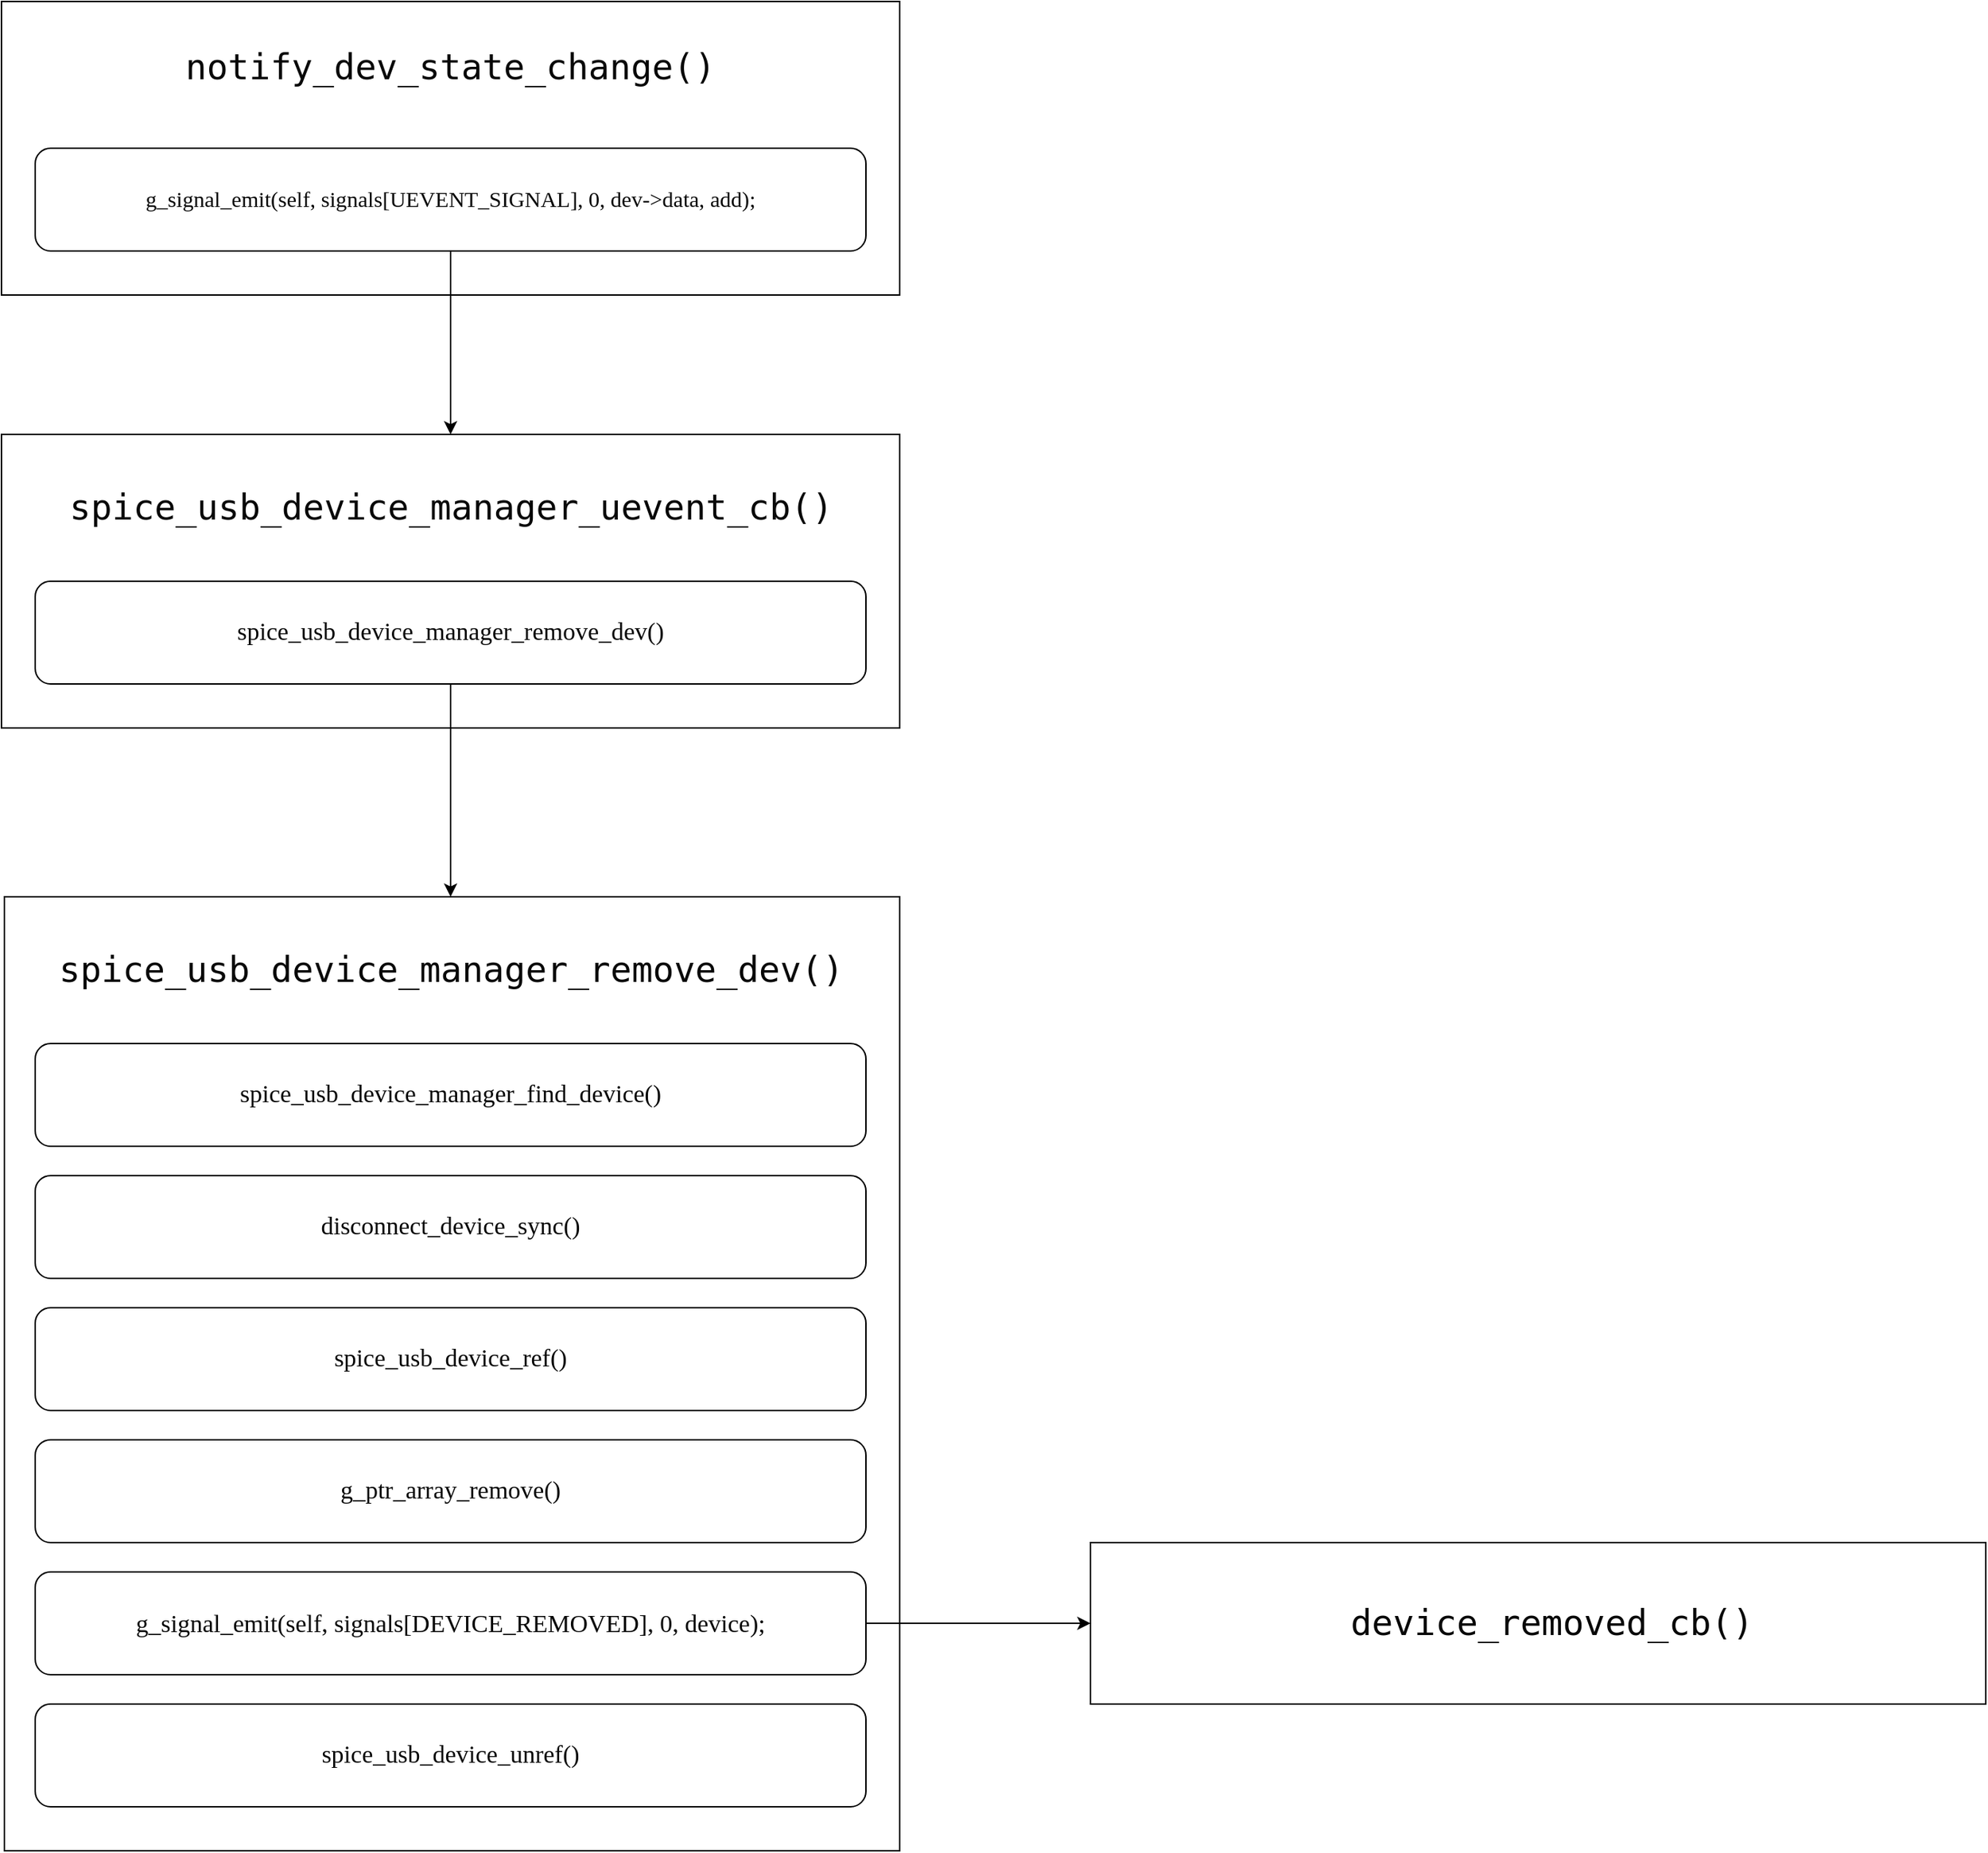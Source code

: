 <mxfile version="21.1.4" type="github">
  <diagram name="第 1 页" id="at0eOn8UaZJn9p67vgV4">
    <mxGraphModel dx="1195" dy="637" grid="1" gridSize="10" guides="1" tooltips="1" connect="1" arrows="1" fold="1" page="1" pageScale="1" pageWidth="827" pageHeight="1169" math="0" shadow="0">
      <root>
        <mxCell id="0" />
        <mxCell id="1" parent="0" />
        <mxCell id="3sd6e73bk_6W03-m1Ayy-2" value="" style="rounded=0;whiteSpace=wrap;html=1;" vertex="1" parent="1">
          <mxGeometry x="108" y="290" width="612" height="200" as="geometry" />
        </mxCell>
        <mxCell id="3sd6e73bk_6W03-m1Ayy-8" style="edgeStyle=orthogonalEdgeStyle;rounded=0;orthogonalLoop=1;jettySize=auto;html=1;entryX=0.5;entryY=0;entryDx=0;entryDy=0;" edge="1" parent="1" source="3sd6e73bk_6W03-m1Ayy-1" target="3sd6e73bk_6W03-m1Ayy-4">
          <mxGeometry relative="1" as="geometry" />
        </mxCell>
        <mxCell id="3sd6e73bk_6W03-m1Ayy-1" value="&lt;pre style=&quot;background-color: rgb(255, 255, 255); color: rgb(8, 8, 8); font-size: 11.3pt;&quot;&gt;&lt;font face=&quot;Verdana&quot;&gt;g_signal_emit(self, signals[UEVENT_SIGNAL], 0, dev-&amp;gt;data, add);&lt;/font&gt;&lt;/pre&gt;" style="rounded=1;whiteSpace=wrap;html=1;" vertex="1" parent="1">
          <mxGeometry x="131" y="390" width="566" height="70" as="geometry" />
        </mxCell>
        <mxCell id="3sd6e73bk_6W03-m1Ayy-3" value="&lt;pre style=&quot;background-color: rgb(255, 255, 255); color: rgb(8, 8, 8); font-family: &amp;quot;JetBrains Mono&amp;quot;, monospace;&quot;&gt;&lt;font style=&quot;font-size: 24px;&quot;&gt;notify_dev_state_change()&lt;/font&gt;&lt;/pre&gt;" style="text;html=1;strokeColor=none;fillColor=none;align=center;verticalAlign=middle;whiteSpace=wrap;rounded=0;" vertex="1" parent="1">
          <mxGeometry x="259" y="320" width="310" height="30" as="geometry" />
        </mxCell>
        <mxCell id="3sd6e73bk_6W03-m1Ayy-4" value="" style="rounded=0;whiteSpace=wrap;html=1;" vertex="1" parent="1">
          <mxGeometry x="108" y="585" width="612" height="200" as="geometry" />
        </mxCell>
        <mxCell id="3sd6e73bk_6W03-m1Ayy-17" style="edgeStyle=orthogonalEdgeStyle;rounded=0;orthogonalLoop=1;jettySize=auto;html=1;" edge="1" parent="1" source="3sd6e73bk_6W03-m1Ayy-5" target="3sd6e73bk_6W03-m1Ayy-9">
          <mxGeometry relative="1" as="geometry">
            <Array as="points">
              <mxPoint x="415" y="900" />
              <mxPoint x="415" y="900" />
            </Array>
          </mxGeometry>
        </mxCell>
        <mxCell id="3sd6e73bk_6W03-m1Ayy-5" value="&lt;pre style=&quot;background-color: rgb(255, 255, 255); color: rgb(8, 8, 8);&quot;&gt;&lt;pre style=&quot;&quot;&gt;&lt;font style=&quot;font-size: 17px;&quot; face=&quot;Verdana&quot;&gt;spice_usb_device_manager_remove_dev()&lt;/font&gt;&lt;/pre&gt;&lt;/pre&gt;" style="rounded=1;whiteSpace=wrap;html=1;" vertex="1" parent="1">
          <mxGeometry x="131" y="685" width="566" height="70" as="geometry" />
        </mxCell>
        <mxCell id="3sd6e73bk_6W03-m1Ayy-6" value="&lt;pre style=&quot;background-color: rgb(255, 255, 255); color: rgb(8, 8, 8); font-family: &amp;quot;JetBrains Mono&amp;quot;, monospace;&quot;&gt;&lt;font style=&quot;font-size: 24px;&quot;&gt;spice_usb_device_manager_uevent_cb()&lt;/font&gt;&lt;/pre&gt;" style="text;html=1;strokeColor=none;fillColor=none;align=center;verticalAlign=middle;whiteSpace=wrap;rounded=0;" vertex="1" parent="1">
          <mxGeometry x="159.5" y="620" width="509" height="30" as="geometry" />
        </mxCell>
        <mxCell id="3sd6e73bk_6W03-m1Ayy-9" value="" style="rounded=0;whiteSpace=wrap;html=1;" vertex="1" parent="1">
          <mxGeometry x="110" y="900" width="610" height="650" as="geometry" />
        </mxCell>
        <mxCell id="3sd6e73bk_6W03-m1Ayy-10" value="&lt;pre style=&quot;background-color: rgb(255, 255, 255); color: rgb(8, 8, 8);&quot;&gt;&lt;pre style=&quot;&quot;&gt;&lt;pre style=&quot;&quot;&gt;&lt;font face=&quot;Verdana&quot; style=&quot;font-size: 17px;&quot;&gt;spice_usb_device_manager_find_device()&lt;/font&gt;&lt;/pre&gt;&lt;/pre&gt;&lt;/pre&gt;" style="rounded=1;whiteSpace=wrap;html=1;" vertex="1" parent="1">
          <mxGeometry x="131" y="1000" width="566" height="70" as="geometry" />
        </mxCell>
        <mxCell id="3sd6e73bk_6W03-m1Ayy-11" value="&lt;pre style=&quot;background-color: rgb(255, 255, 255); color: rgb(8, 8, 8); font-family: &amp;quot;JetBrains Mono&amp;quot;, monospace;&quot;&gt;&lt;font style=&quot;font-size: 24px;&quot;&gt;spice_usb_device_manager_remove_dev()&lt;/font&gt;&lt;/pre&gt;" style="text;html=1;strokeColor=none;fillColor=none;align=center;verticalAlign=middle;whiteSpace=wrap;rounded=0;" vertex="1" parent="1">
          <mxGeometry x="159.5" y="935" width="509" height="30" as="geometry" />
        </mxCell>
        <mxCell id="3sd6e73bk_6W03-m1Ayy-12" value="&lt;pre style=&quot;background-color: rgb(255, 255, 255); color: rgb(8, 8, 8);&quot;&gt;&lt;pre style=&quot;&quot;&gt;&lt;pre style=&quot;&quot;&gt;&lt;font face=&quot;Verdana&quot; style=&quot;font-size: 17px;&quot;&gt;disconnect_device_sync&lt;/font&gt;&lt;font face=&quot;Verdana&quot; style=&quot;font-size: 17px;&quot;&gt;()&lt;/font&gt;&lt;/pre&gt;&lt;/pre&gt;&lt;/pre&gt;" style="rounded=1;whiteSpace=wrap;html=1;" vertex="1" parent="1">
          <mxGeometry x="131" y="1090" width="566" height="70" as="geometry" />
        </mxCell>
        <mxCell id="3sd6e73bk_6W03-m1Ayy-13" value="&lt;pre style=&quot;background-color: rgb(255, 255, 255); color: rgb(8, 8, 8);&quot;&gt;&lt;pre style=&quot;&quot;&gt;&lt;pre style=&quot;&quot;&gt;&lt;font face=&quot;Verdana&quot; style=&quot;font-size: 17px;&quot;&gt;spice_usb_device_ref&lt;/font&gt;&lt;font face=&quot;Verdana&quot; style=&quot;font-size: 17px;&quot;&gt;()&lt;/font&gt;&lt;/pre&gt;&lt;/pre&gt;&lt;/pre&gt;" style="rounded=1;whiteSpace=wrap;html=1;" vertex="1" parent="1">
          <mxGeometry x="131" y="1180" width="566" height="70" as="geometry" />
        </mxCell>
        <mxCell id="3sd6e73bk_6W03-m1Ayy-14" value="&lt;pre style=&quot;background-color: rgb(255, 255, 255); color: rgb(8, 8, 8);&quot;&gt;&lt;pre style=&quot;&quot;&gt;&lt;pre style=&quot;&quot;&gt;&lt;font face=&quot;Verdana&quot; style=&quot;font-size: 17px;&quot;&gt;g_ptr_array_remove&lt;/font&gt;&lt;font face=&quot;Verdana&quot; style=&quot;font-size: 17px;&quot;&gt;()&lt;/font&gt;&lt;/pre&gt;&lt;/pre&gt;&lt;/pre&gt;" style="rounded=1;whiteSpace=wrap;html=1;" vertex="1" parent="1">
          <mxGeometry x="131" y="1270" width="566" height="70" as="geometry" />
        </mxCell>
        <mxCell id="3sd6e73bk_6W03-m1Ayy-26" style="edgeStyle=orthogonalEdgeStyle;rounded=0;orthogonalLoop=1;jettySize=auto;html=1;" edge="1" parent="1" source="3sd6e73bk_6W03-m1Ayy-15" target="3sd6e73bk_6W03-m1Ayy-18">
          <mxGeometry relative="1" as="geometry" />
        </mxCell>
        <mxCell id="3sd6e73bk_6W03-m1Ayy-15" value="&lt;pre style=&quot;background-color: rgb(255, 255, 255); color: rgb(8, 8, 8);&quot;&gt;&lt;pre style=&quot;&quot;&gt;&lt;pre style=&quot;font-size: 17px;&quot;&gt;&lt;pre style=&quot;&quot;&gt;&lt;font face=&quot;Verdana&quot;&gt;g_signal_emit(self, signals[DEVICE_REMOVED], 0, device);&lt;/font&gt;&lt;/pre&gt;&lt;/pre&gt;&lt;/pre&gt;&lt;/pre&gt;" style="rounded=1;whiteSpace=wrap;html=1;" vertex="1" parent="1">
          <mxGeometry x="131" y="1360" width="566" height="70" as="geometry" />
        </mxCell>
        <mxCell id="3sd6e73bk_6W03-m1Ayy-16" value="&lt;pre style=&quot;background-color: rgb(255, 255, 255); color: rgb(8, 8, 8);&quot;&gt;&lt;pre style=&quot;&quot;&gt;&lt;pre style=&quot;&quot;&gt;&lt;pre style=&quot;&quot;&gt;&lt;pre style=&quot;&quot;&gt;&lt;font face=&quot;Verdana&quot; style=&quot;font-size: 17px;&quot;&gt;spice_usb_device_unref()&lt;/font&gt;&lt;/pre&gt;&lt;/pre&gt;&lt;/pre&gt;&lt;/pre&gt;&lt;/pre&gt;" style="rounded=1;whiteSpace=wrap;html=1;" vertex="1" parent="1">
          <mxGeometry x="131" y="1450" width="566" height="70" as="geometry" />
        </mxCell>
        <mxCell id="3sd6e73bk_6W03-m1Ayy-18" value="" style="rounded=0;whiteSpace=wrap;html=1;" vertex="1" parent="1">
          <mxGeometry x="850" y="1340" width="610" height="110" as="geometry" />
        </mxCell>
        <mxCell id="3sd6e73bk_6W03-m1Ayy-20" value="&lt;pre style=&quot;background-color: rgb(255, 255, 255); color: rgb(8, 8, 8); font-family: &amp;quot;JetBrains Mono&amp;quot;, monospace;&quot;&gt;&lt;font style=&quot;font-size: 24px;&quot;&gt;device_removed_cb()&lt;/font&gt;&lt;/pre&gt;" style="text;html=1;strokeColor=none;fillColor=none;align=center;verticalAlign=middle;whiteSpace=wrap;rounded=0;" vertex="1" parent="1">
          <mxGeometry x="909.5" y="1380" width="509" height="30" as="geometry" />
        </mxCell>
      </root>
    </mxGraphModel>
  </diagram>
</mxfile>
